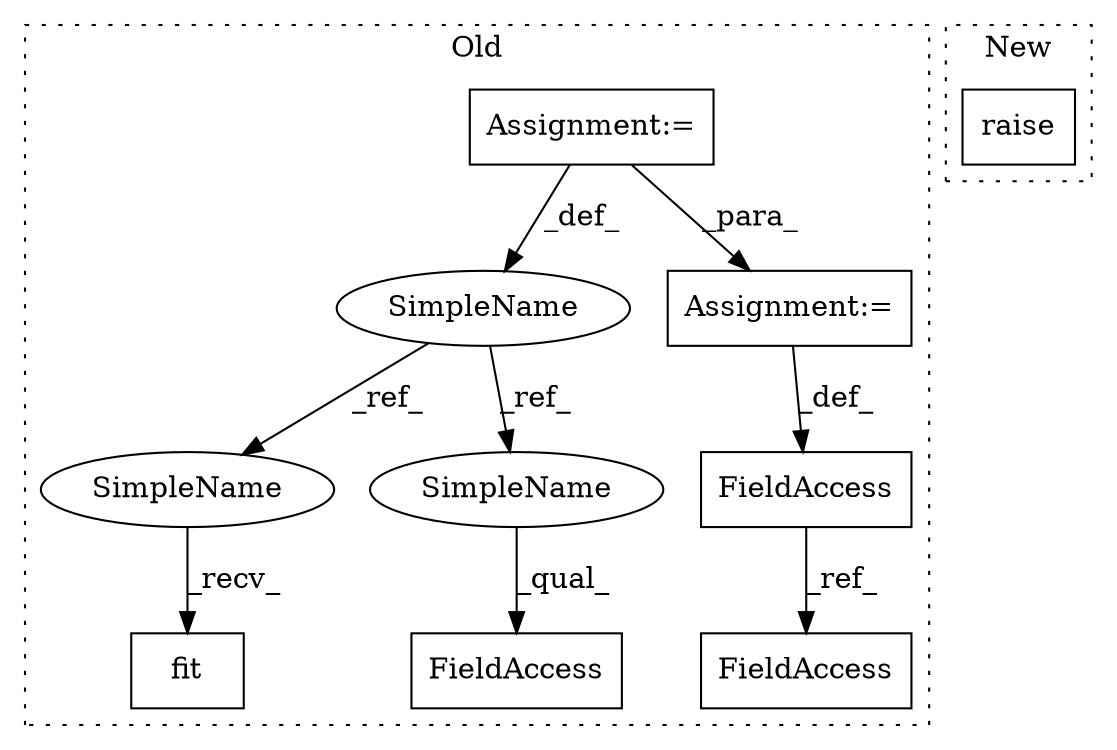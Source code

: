 digraph G {
subgraph cluster0 {
1 [label="fit" a="32" s="761,867" l="4,-5" shape="box"];
3 [label="Assignment:=" a="7" s="656" l="1" shape="box"];
4 [label="SimpleName" a="42" s="646" l="10" shape="ellipse"];
5 [label="FieldAccess" a="22" s="900" l="23" shape="box"];
6 [label="FieldAccess" a="22" s="868" l="15" shape="box"];
7 [label="FieldAccess" a="22" s="930" l="15" shape="box"];
8 [label="Assignment:=" a="7" s="883" l="1" shape="box"];
9 [label="SimpleName" a="42" s="750" l="10" shape="ellipse"];
10 [label="SimpleName" a="42" s="900" l="10" shape="ellipse"];
label = "Old";
style="dotted";
}
subgraph cluster1 {
2 [label="raise" a="32" s="490" l="7" shape="box"];
label = "New";
style="dotted";
}
3 -> 4 [label="_def_"];
3 -> 8 [label="_para_"];
4 -> 10 [label="_ref_"];
4 -> 9 [label="_ref_"];
6 -> 7 [label="_ref_"];
8 -> 6 [label="_def_"];
9 -> 1 [label="_recv_"];
10 -> 5 [label="_qual_"];
}